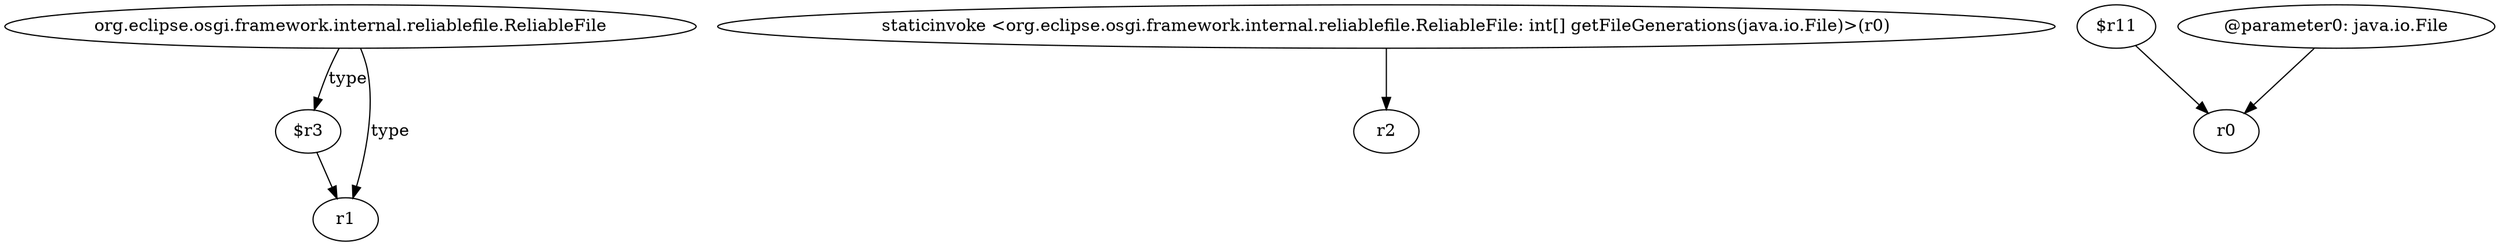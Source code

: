 digraph g {
0[label="org.eclipse.osgi.framework.internal.reliablefile.ReliableFile"]
1[label="$r3"]
0->1[label="type"]
2[label="staticinvoke <org.eclipse.osgi.framework.internal.reliablefile.ReliableFile: int[] getFileGenerations(java.io.File)>(r0)"]
3[label="r2"]
2->3[label=""]
4[label="r1"]
1->4[label=""]
0->4[label="type"]
5[label="$r11"]
6[label="r0"]
5->6[label=""]
7[label="@parameter0: java.io.File"]
7->6[label=""]
}